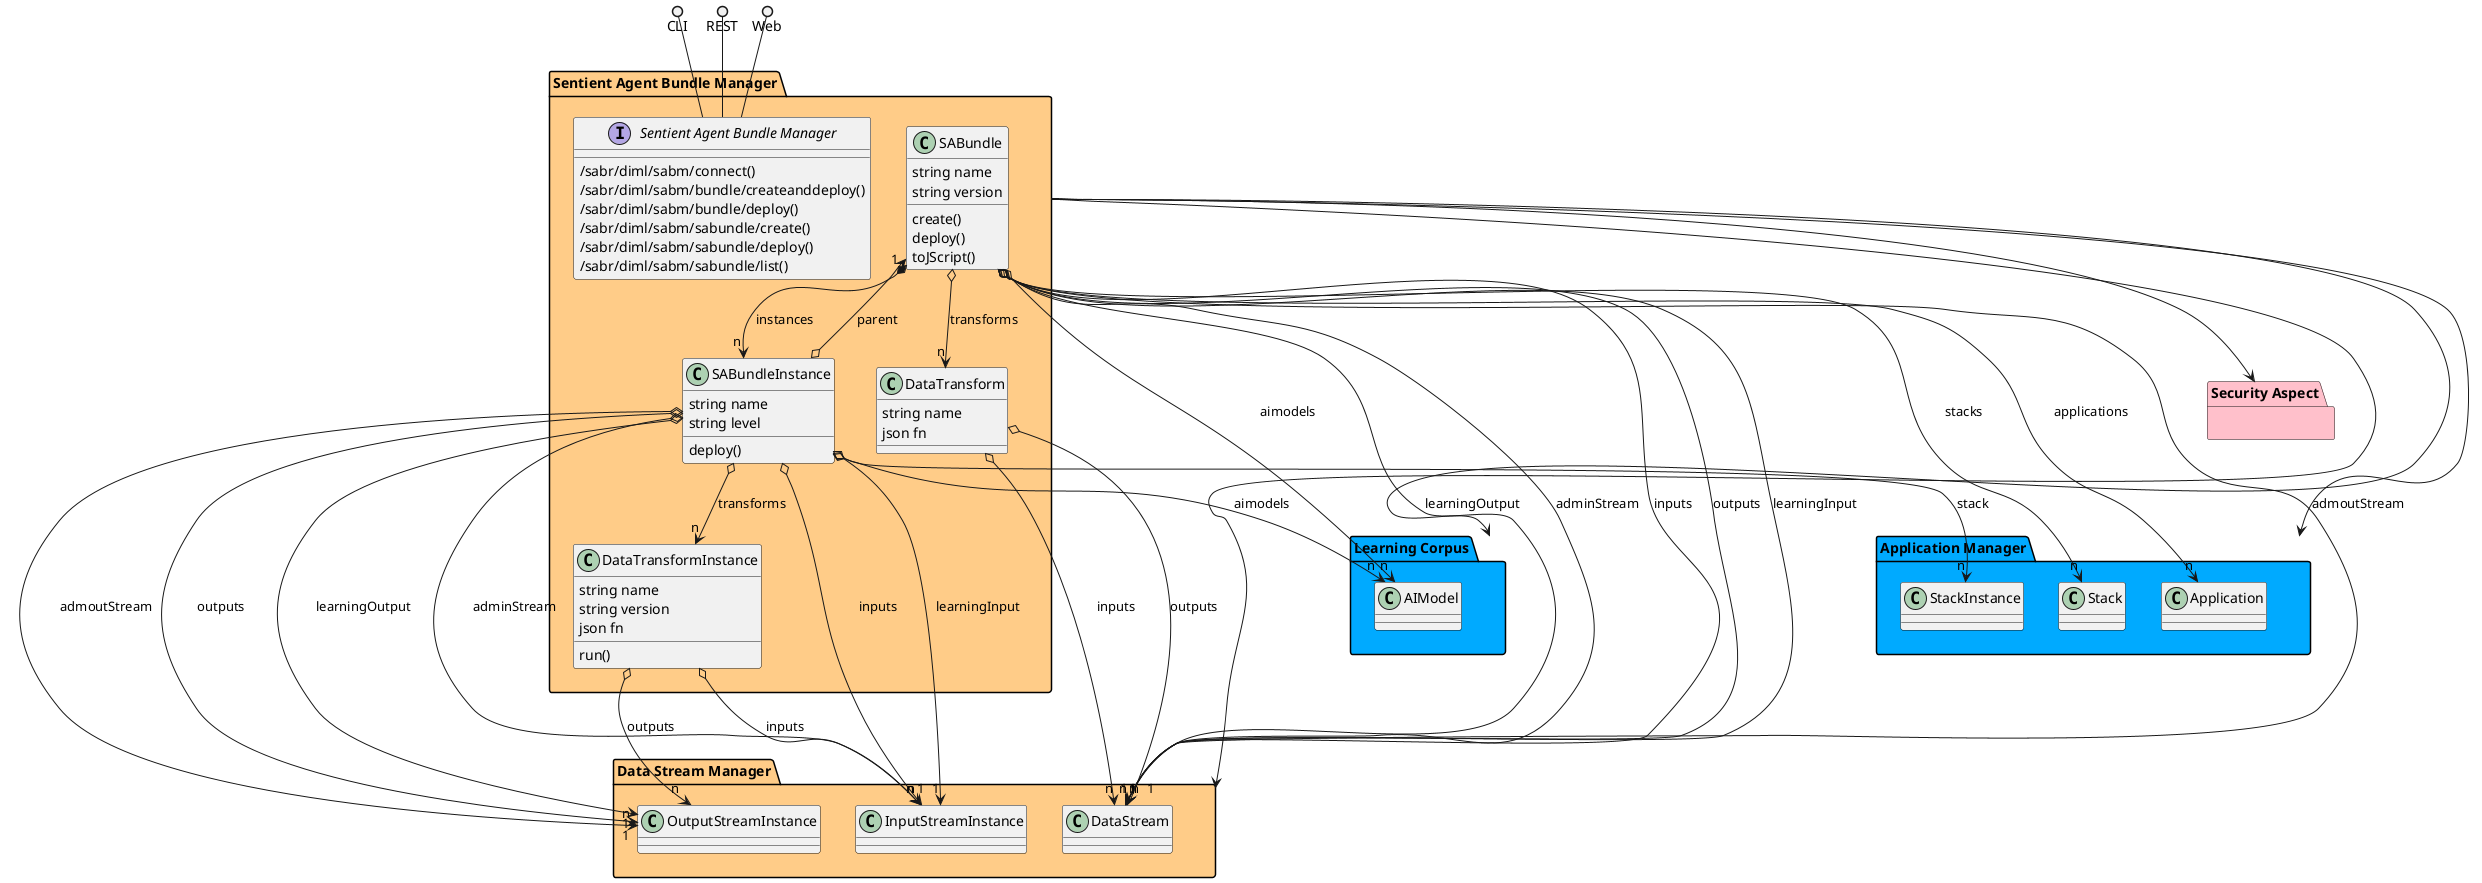 @startuml


package "Data Stream Manager" #ffcc88 {
    
        class DataStream {
        }
    
        class InputStreamInstance {
        }
    
        class OutputStreamInstance {
        }
    }

package "Security Aspect" #pink {
    }

package "Application Manager" #00aaff {
    
        class Application {
        }
    
        class Stack {
        }
    
        class StackInstance {
        }
    }

package "Learning Corpus" #00aaff {
    
        class AIModel {
        }
    }

package "Sentient Agent Bundle Manager" #ffcc88 {
    
        class DataTransform {
        }
    
        class SABundleInstance {
        }
    
        class SABundle {
        }
    
        class DataTransformInstance {
        }
    }


package "Sentient Agent Bundle Manager" #ffcc88 {

    interface "Sentient Agent Bundle Manager" as i {
            /sabr/diml/sabm/connect()
            /sabr/diml/sabm/bundle/createanddeploy()
            /sabr/diml/sabm/bundle/deploy()
            /sabr/diml/sabm/sabundle/create()
            /sabr/diml/sabm/sabundle/deploy()
            /sabr/diml/sabm/sabundle/list()
    
    }
}

CLI ()-- i
REST ()-- i
Web ()-- i

package "Sentient Agent Bundle Manager" #ffcc88 {
        class "DataTransform" {
                 string name
                 json fn
                    }
                DataTransform o--> "n" DataStream : inputs
                        DataTransform o--> "n" DataStream : outputs
            
    
    class "DataTransformInstance" {
                 string name
                 string version
                 json fn
                             run()
            }
                DataTransformInstance o--> "n" InputStreamInstance : inputs
                        DataTransformInstance o--> "n" OutputStreamInstance : outputs
            
    
    class "SABundle" {
                 string name
                 string version
                             create()
                     deploy()
                     toJScript()
            }
                SABundle o--> "n" DataStream : inputs
                        SABundle o--> "n" DataStream : outputs
                        SABundle o--> "1" DataStream : learningInput
                        SABundle o--> "1" DataStream : learningOutput
                        SABundle o--> "1" DataStream : adminStream
                        SABundle o--> "1" DataStream : admoutStream
                        SABundle o--> "n" DataTransform : transforms
                        SABundle o--> "n" Application : applications
                        SABundle o--> "n" Stack : stacks
                        SABundle o--> "n" AIModel : aimodels
                        SABundle *--> "n" SABundleInstance : instances
            
    
    class "SABundleInstance" {
                 string name
                 string level
                             deploy()
            }
                SABundleInstance o--> "1" SABundle : parent
                        SABundleInstance o--> "n" InputStreamInstance : inputs
                        SABundleInstance o--> "n" OutputStreamInstance : outputs
                        SABundleInstance o--> "1" InputStreamInstance : learningInput
                        SABundleInstance o--> "1" OutputStreamInstance : learningOutput
                        SABundleInstance o--> "1" InputStreamInstance : adminStream
                        SABundleInstance o--> "1" OutputStreamInstance : admoutStream
                        SABundleInstance o--> "n" StackInstance : stack
                        SABundleInstance o--> "n" AIModel : aimodels
                        SABundleInstance o--> "n" DataTransformInstance : transforms
            
    

}


    "Sentient Agent Bundle Manager" --> "Data Stream Manager"

    "Sentient Agent Bundle Manager" --> "Security Aspect"

    "Sentient Agent Bundle Manager" --> "Application Manager"

    "Sentient Agent Bundle Manager" --> "Learning Corpus"


@enduml
